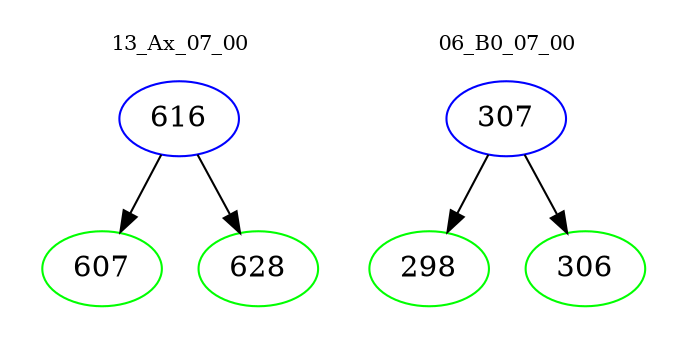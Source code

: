 digraph{
subgraph cluster_0 {
color = white
label = "13_Ax_07_00";
fontsize=10;
T0_616 [label="616", color="blue"]
T0_616 -> T0_607 [color="black"]
T0_607 [label="607", color="green"]
T0_616 -> T0_628 [color="black"]
T0_628 [label="628", color="green"]
}
subgraph cluster_1 {
color = white
label = "06_B0_07_00";
fontsize=10;
T1_307 [label="307", color="blue"]
T1_307 -> T1_298 [color="black"]
T1_298 [label="298", color="green"]
T1_307 -> T1_306 [color="black"]
T1_306 [label="306", color="green"]
}
}
